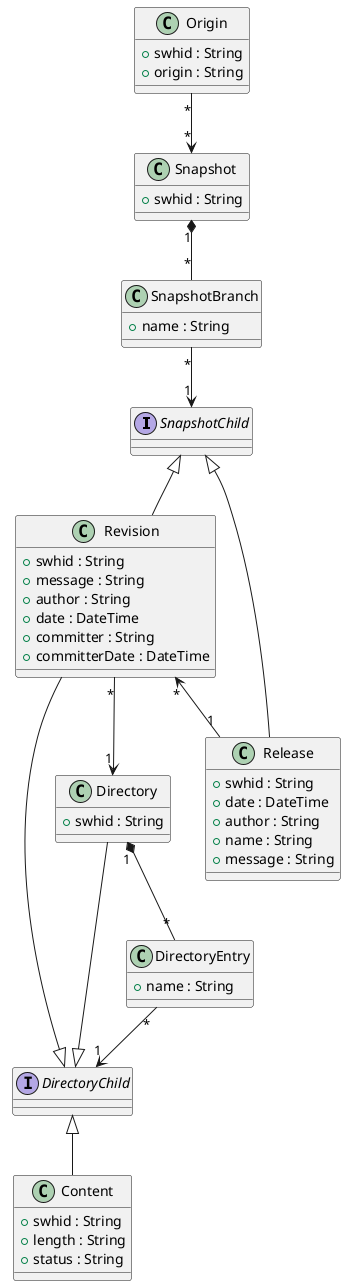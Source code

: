 @startuml need_to_find_id

    interface SnapshotChild
    interface DirectoryChild


    class Content {
        + swhid : String
        + length : String
        + status : String
    
    }
    class Directory {
        +swhid : String
    }

    Directory "1" *-- "*" DirectoryEntry
    class DirectoryEntry {
        + name : String

    }
    DirectoryEntry "*" --> "1" DirectoryChild
    class Revision {
        +swhid : String
        +message : String
        +author : String
        +date : DateTime
        +committer : String
        +committerDate : DateTime
    }
    Revision "*" --> "1" Directory

    class Release {
        +swhid : String
        + date : DateTime
        + author : String
        + name : String
        + message : String
    
    }
    Revision "*" <-- "1" Release
    class SnapshotBranch {
      + name : String
    }
    SnapshotBranch "*" --> "1" SnapshotChild
    class Snapshot {
    +swhid : String
    }
    Snapshot "1" *-- "*" SnapshotBranch

    class Origin {
        +swhid : String
        +origin : String
    }
    Origin "*" --> "*" Snapshot

    SnapshotChild <|-- Release

    SnapshotChild <|-- Revision

    DirectoryChild <|-- Directory
        DirectoryChild <|-- Revision

    DirectoryChild <|-- Content



@enduml